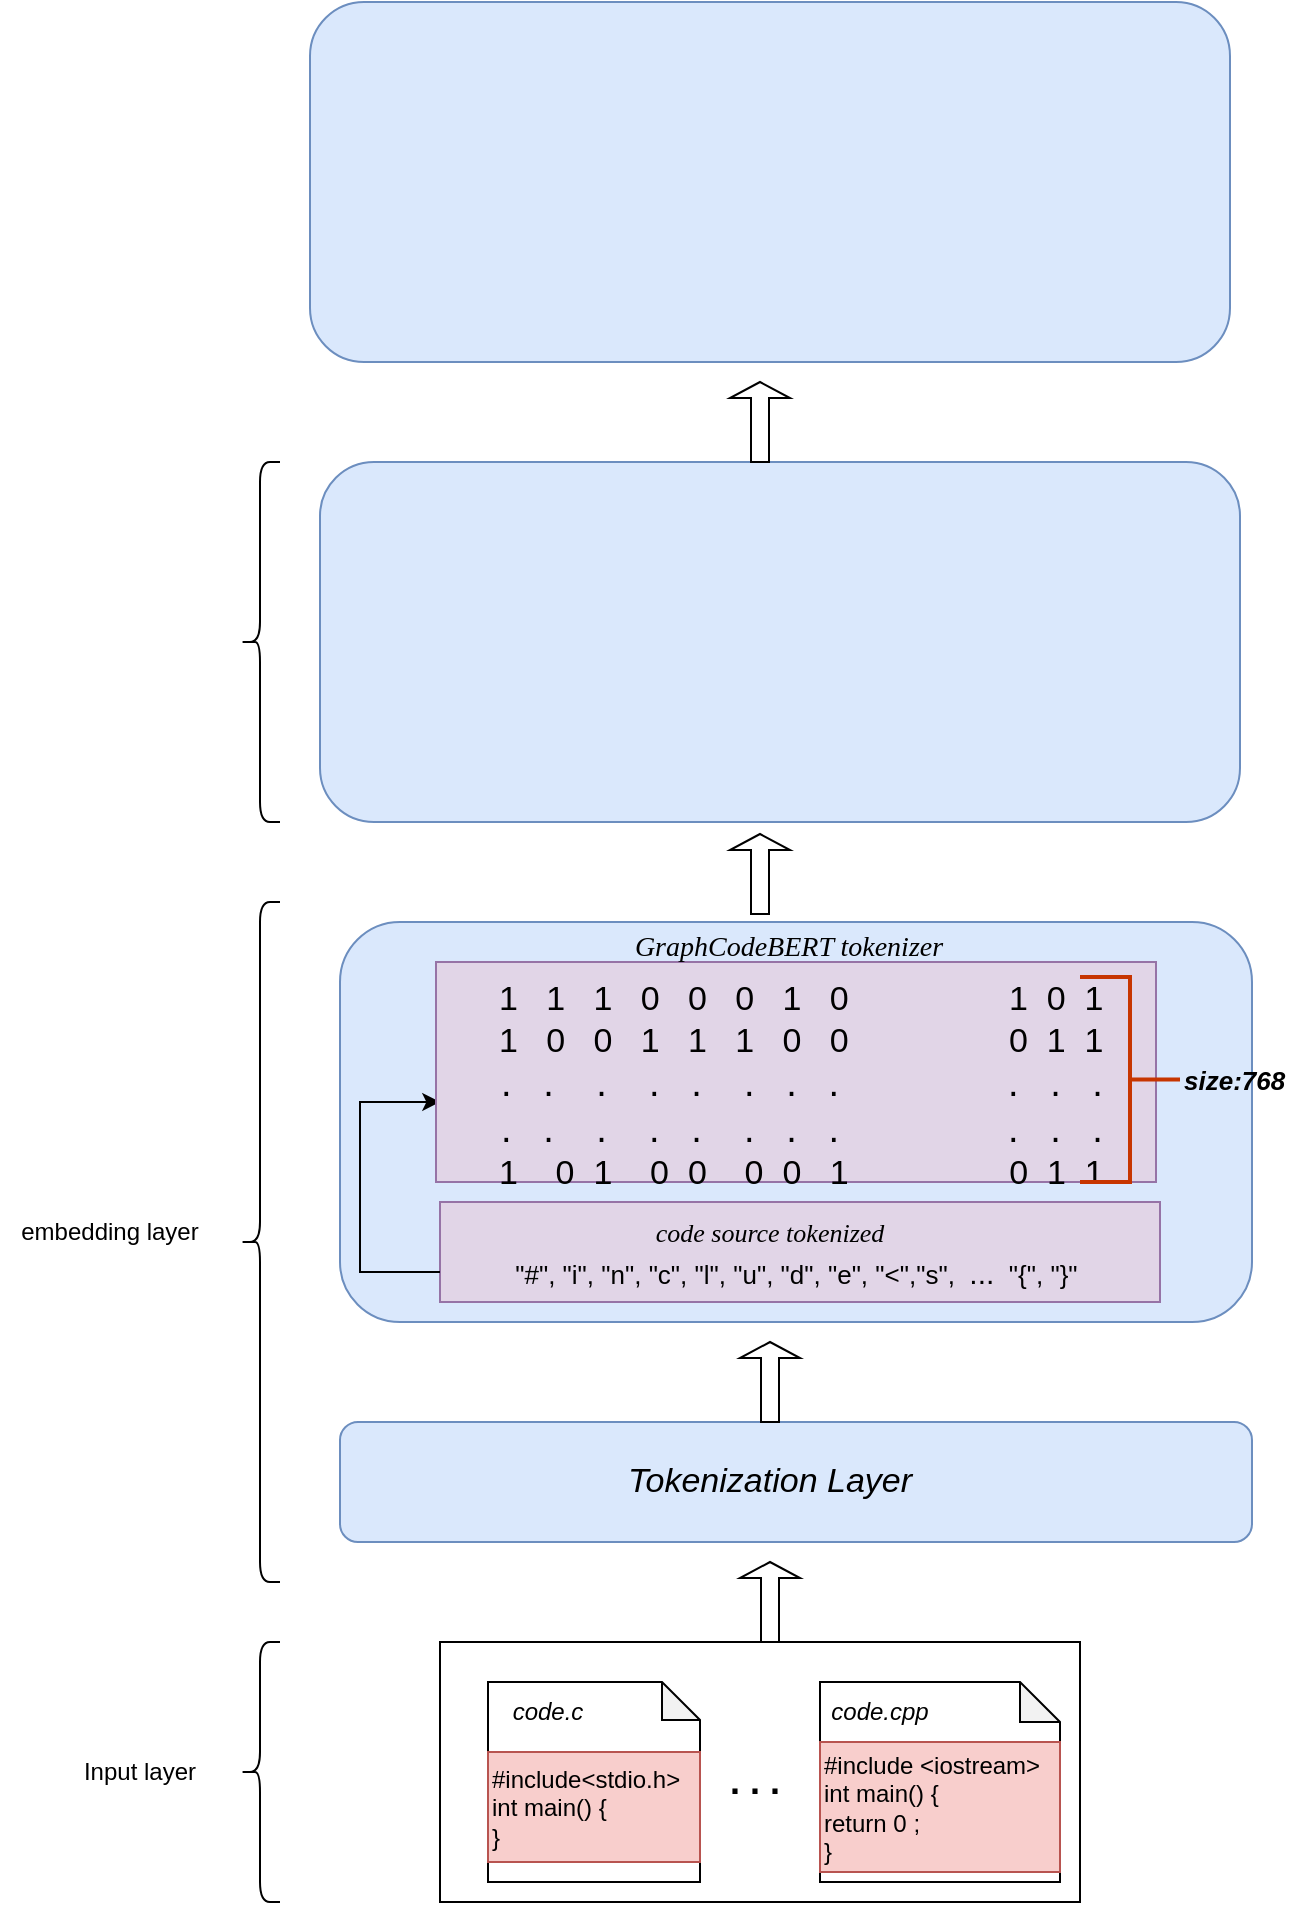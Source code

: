 <mxfile version="24.6.2" type="github">
  <diagram name="Page-1" id="ndFlclTGQ-r0OjpnFzX9">
    <mxGraphModel dx="1114" dy="1761" grid="1" gridSize="10" guides="1" tooltips="1" connect="1" arrows="1" fold="1" page="1" pageScale="1" pageWidth="827" pageHeight="1169" math="0" shadow="0">
      <root>
        <mxCell id="0" />
        <mxCell id="1" parent="0" />
        <mxCell id="08KLOJ0HgdKlxMjKVlnE-74" value="" style="rounded=0;whiteSpace=wrap;html=1;" vertex="1" parent="1">
          <mxGeometry x="280" y="-180" width="320" height="130" as="geometry" />
        </mxCell>
        <mxCell id="08KLOJ0HgdKlxMjKVlnE-73" value="" style="shape=note;whiteSpace=wrap;html=1;backgroundOutline=1;darkOpacity=0.05;size=19;" vertex="1" parent="1">
          <mxGeometry x="304" y="-160" width="106" height="100" as="geometry" />
        </mxCell>
        <mxCell id="08KLOJ0HgdKlxMjKVlnE-75" value="" style="shape=note;whiteSpace=wrap;html=1;backgroundOutline=1;darkOpacity=0.05;size=20;" vertex="1" parent="1">
          <mxGeometry x="470" y="-160" width="120" height="100" as="geometry" />
        </mxCell>
        <mxCell id="08KLOJ0HgdKlxMjKVlnE-78" value="#include&amp;lt;stdio.h&amp;gt;&lt;br&gt;int main() {&lt;div&gt;}&lt;/div&gt;" style="text;html=1;align=left;verticalAlign=middle;whiteSpace=wrap;rounded=0;fillColor=#f8cecc;strokeColor=#b85450;" vertex="1" parent="1">
          <mxGeometry x="304" y="-125" width="106" height="55" as="geometry" />
        </mxCell>
        <mxCell id="08KLOJ0HgdKlxMjKVlnE-79" value="#include &amp;lt;iostream&amp;gt;&lt;div&gt;int main() {&lt;/div&gt;&lt;div&gt;return 0 ;&lt;/div&gt;&lt;div&gt;}&lt;/div&gt;" style="text;html=1;align=left;verticalAlign=middle;whiteSpace=wrap;rounded=0;fillColor=#f8cecc;strokeColor=#b85450;" vertex="1" parent="1">
          <mxGeometry x="470" y="-130" width="120" height="65" as="geometry" />
        </mxCell>
        <mxCell id="08KLOJ0HgdKlxMjKVlnE-81" value="&lt;i&gt;code.c&lt;/i&gt;" style="text;html=1;align=center;verticalAlign=middle;whiteSpace=wrap;rounded=0;" vertex="1" parent="1">
          <mxGeometry x="304" y="-160" width="60" height="30" as="geometry" />
        </mxCell>
        <mxCell id="08KLOJ0HgdKlxMjKVlnE-82" value="&lt;i&gt;code.cpp&lt;/i&gt;" style="text;html=1;align=center;verticalAlign=middle;whiteSpace=wrap;rounded=0;" vertex="1" parent="1">
          <mxGeometry x="470" y="-160" width="60" height="30" as="geometry" />
        </mxCell>
        <mxCell id="08KLOJ0HgdKlxMjKVlnE-84" value="" style="shape=curlyBracket;whiteSpace=wrap;html=1;rounded=1;labelPosition=left;verticalLabelPosition=middle;align=right;verticalAlign=middle;" vertex="1" parent="1">
          <mxGeometry x="180" y="-180" width="20" height="130" as="geometry" />
        </mxCell>
        <mxCell id="08KLOJ0HgdKlxMjKVlnE-86" value="Input layer" style="text;html=1;align=center;verticalAlign=middle;whiteSpace=wrap;rounded=0;" vertex="1" parent="1">
          <mxGeometry x="100" y="-130" width="60" height="30" as="geometry" />
        </mxCell>
        <mxCell id="08KLOJ0HgdKlxMjKVlnE-87" value="" style="rounded=1;whiteSpace=wrap;html=1;fillColor=#dae8fc;strokeColor=#6c8ebf;" vertex="1" parent="1">
          <mxGeometry x="230" y="-290" width="456" height="60" as="geometry" />
        </mxCell>
        <mxCell id="08KLOJ0HgdKlxMjKVlnE-91" value="&lt;b style=&quot;font-size: 18px;&quot;&gt;. . .&amp;nbsp;&lt;/b&gt;" style="text;html=1;align=center;verticalAlign=middle;whiteSpace=wrap;rounded=0;" vertex="1" parent="1">
          <mxGeometry x="410" y="-125" width="60" height="30" as="geometry" />
        </mxCell>
        <mxCell id="08KLOJ0HgdKlxMjKVlnE-92" value="" style="shape=curlyBracket;whiteSpace=wrap;html=1;rounded=1;labelPosition=left;verticalLabelPosition=middle;align=right;verticalAlign=middle;size=0.5;" vertex="1" parent="1">
          <mxGeometry x="180" y="-550" width="20" height="340" as="geometry" />
        </mxCell>
        <mxCell id="08KLOJ0HgdKlxMjKVlnE-94" value="embedding layer" style="text;html=1;align=center;verticalAlign=middle;whiteSpace=wrap;rounded=0;" vertex="1" parent="1">
          <mxGeometry x="60" y="-400" width="110" height="30" as="geometry" />
        </mxCell>
        <mxCell id="08KLOJ0HgdKlxMjKVlnE-95" value="" style="rounded=1;whiteSpace=wrap;html=1;fillColor=#dae8fc;strokeColor=#6c8ebf;" vertex="1" parent="1">
          <mxGeometry x="230" y="-540" width="456" height="200" as="geometry" />
        </mxCell>
        <mxCell id="08KLOJ0HgdKlxMjKVlnE-96" value="" style="shape=singleArrow;direction=north;whiteSpace=wrap;html=1;" vertex="1" parent="1">
          <mxGeometry x="430" y="-220" width="30" height="40" as="geometry" />
        </mxCell>
        <mxCell id="08KLOJ0HgdKlxMjKVlnE-97" value="" style="shape=singleArrow;direction=north;whiteSpace=wrap;html=1;" vertex="1" parent="1">
          <mxGeometry x="430" y="-330" width="30" height="40" as="geometry" />
        </mxCell>
        <mxCell id="08KLOJ0HgdKlxMjKVlnE-98" value="&lt;font style=&quot;font-size: 17px;&quot;&gt;&lt;i&gt;Tokenization Layer&lt;/i&gt;&lt;/font&gt;" style="text;html=1;align=center;verticalAlign=middle;whiteSpace=wrap;rounded=0;" vertex="1" parent="1">
          <mxGeometry x="310" y="-275" width="270" height="30" as="geometry" />
        </mxCell>
        <mxCell id="08KLOJ0HgdKlxMjKVlnE-99" value="" style="rounded=0;whiteSpace=wrap;html=1;fillColor=#e1d5e7;strokeColor=#9673a6;" vertex="1" parent="1">
          <mxGeometry x="280" y="-400" width="360" height="50" as="geometry" />
        </mxCell>
        <mxCell id="08KLOJ0HgdKlxMjKVlnE-100" value="&lt;i&gt;&lt;font face=&quot;Times New Roman&quot; style=&quot;font-size: 13px;&quot;&gt;code source tokenized&lt;/font&gt;&lt;/i&gt;" style="text;html=1;align=center;verticalAlign=middle;whiteSpace=wrap;rounded=0;" vertex="1" parent="1">
          <mxGeometry x="385" y="-400" width="120" height="30" as="geometry" />
        </mxCell>
        <mxCell id="08KLOJ0HgdKlxMjKVlnE-105" value="" style="edgeStyle=orthogonalEdgeStyle;rounded=0;orthogonalLoop=1;jettySize=auto;html=1;entryX=0.006;entryY=0.636;entryDx=0;entryDy=0;entryPerimeter=0;" edge="1" parent="1" source="08KLOJ0HgdKlxMjKVlnE-101" target="08KLOJ0HgdKlxMjKVlnE-104">
          <mxGeometry relative="1" as="geometry">
            <Array as="points">
              <mxPoint x="240" y="-365" />
              <mxPoint x="240" y="-450" />
            </Array>
          </mxGeometry>
        </mxCell>
        <mxCell id="08KLOJ0HgdKlxMjKVlnE-101" value="&lt;font style=&quot;font-size: 13px;&quot;&gt;&quot;#&quot;, &quot;i&quot;, &quot;n&quot;, &quot;c&quot;, &quot;l&quot;, &quot;u&quot;, &quot;d&quot;, &quot;e&quot;, &quot;&amp;lt;&quot;,&quot;s&quot;,&amp;nbsp; &lt;/font&gt;&lt;font style=&quot;font-size: 15px;&quot;&gt;...&lt;/font&gt;&lt;font style=&quot;font-size: 13px;&quot;&gt;&amp;nbsp; &quot;{&quot;, &quot;}&quot;&amp;nbsp;&lt;/font&gt;" style="text;html=1;align=center;verticalAlign=middle;whiteSpace=wrap;rounded=0;" vertex="1" parent="1">
          <mxGeometry x="280" y="-380" width="360" height="30" as="geometry" />
        </mxCell>
        <mxCell id="08KLOJ0HgdKlxMjKVlnE-104" value="" style="rounded=0;whiteSpace=wrap;html=1;fillColor=#e1d5e7;strokeColor=#9673a6;" vertex="1" parent="1">
          <mxGeometry x="278" y="-520" width="360" height="110" as="geometry" />
        </mxCell>
        <mxCell id="08KLOJ0HgdKlxMjKVlnE-106" value="&lt;div&gt;&lt;br&gt;&lt;/div&gt;&lt;font style=&quot;font-size: 17px;&quot;&gt;&amp;nbsp; 1&amp;nbsp; &amp;nbsp;1&amp;nbsp; &amp;nbsp;1&amp;nbsp; &amp;nbsp;0&amp;nbsp; &amp;nbsp;0&amp;nbsp; &amp;nbsp;0&amp;nbsp; &amp;nbsp;1&amp;nbsp; &amp;nbsp;0&amp;nbsp; &amp;nbsp; &amp;nbsp; &amp;nbsp;&lt;span style=&quot;white-space: pre;&quot;&gt;&#x9;&lt;/span&gt;&lt;span style=&quot;white-space: pre;&quot;&gt;&#x9;&lt;/span&gt;1&amp;nbsp; 0&amp;nbsp; 1&lt;/font&gt;&lt;div style=&quot;font-size: 17px;&quot;&gt;&lt;font style=&quot;font-size: 17px;&quot;&gt;&amp;nbsp; 1&amp;nbsp; &amp;nbsp;0&amp;nbsp; &amp;nbsp;0&amp;nbsp; &amp;nbsp;1&amp;nbsp; &amp;nbsp;1&amp;nbsp; &amp;nbsp;1&amp;nbsp; &amp;nbsp;0&amp;nbsp; &amp;nbsp;0&amp;nbsp; &amp;nbsp; &amp;nbsp; &amp;nbsp;&lt;span style=&quot;white-space: pre;&quot;&gt;&#x9;&lt;/span&gt;&lt;span style=&quot;white-space: pre;&quot;&gt;&#x9;&lt;/span&gt;0&amp;nbsp; 1&amp;nbsp; 1&lt;/font&gt;&lt;/div&gt;&lt;div style=&quot;font-size: 19px;&quot;&gt;&lt;font style=&quot;font-size: 19px;&quot;&gt;&amp;nbsp; .&amp;nbsp; &amp;nbsp;.&amp;nbsp; &amp;nbsp; .&amp;nbsp; &amp;nbsp; .&amp;nbsp; &amp;nbsp;.&amp;nbsp; &amp;nbsp; .&amp;nbsp; &amp;nbsp;.&amp;nbsp; &amp;nbsp;.&amp;nbsp; &amp;nbsp; &amp;nbsp;&lt;span style=&quot;white-space: pre;&quot;&gt;&#x9;&lt;/span&gt;&lt;span style=&quot;white-space: pre;&quot;&gt;&#x9;&lt;/span&gt;&amp;nbsp; .&amp;nbsp; &amp;nbsp;.&amp;nbsp; &amp;nbsp;.&lt;/font&gt;&lt;/div&gt;&lt;div style=&quot;font-size: 19px;&quot;&gt;&lt;span style=&quot;background-color: initial;&quot;&gt;&amp;nbsp; .&amp;nbsp; &amp;nbsp;.&amp;nbsp; &amp;nbsp; .&amp;nbsp; &amp;nbsp; .&amp;nbsp; &amp;nbsp;.&amp;nbsp; &amp;nbsp; .&amp;nbsp; &amp;nbsp;.&amp;nbsp; &amp;nbsp;.&amp;nbsp; &amp;nbsp; &amp;nbsp;&lt;span style=&quot;white-space: pre;&quot;&gt;&#x9;&lt;/span&gt;&lt;span style=&quot;white-space: pre;&quot;&gt;&#x9;&lt;/span&gt;&amp;nbsp; .&amp;nbsp; &amp;nbsp;.&amp;nbsp; &amp;nbsp;.&lt;/span&gt;&lt;br&gt;&lt;/div&gt;&lt;div style=&quot;&quot;&gt;&lt;span style=&quot;background-color: initial;&quot;&gt;&lt;font style=&quot;font-size: 17px;&quot;&gt;&amp;nbsp; 1&amp;nbsp; &amp;nbsp; 0&amp;nbsp; 1&amp;nbsp; &amp;nbsp; 0&amp;nbsp; 0&amp;nbsp; &amp;nbsp; 0&amp;nbsp; 0&amp;nbsp; &amp;nbsp;1&amp;nbsp; &amp;nbsp; &amp;nbsp; &amp;nbsp; &amp;nbsp; &amp;nbsp; &amp;nbsp; &amp;nbsp; &amp;nbsp;0&amp;nbsp; 1&amp;nbsp; 1&amp;nbsp;&amp;nbsp;&lt;/font&gt;&lt;/span&gt;&lt;br&gt;&lt;/div&gt;" style="text;html=1;align=left;verticalAlign=middle;whiteSpace=wrap;rounded=0;" vertex="1" parent="1">
          <mxGeometry x="298" y="-510" width="340" height="90" as="geometry" />
        </mxCell>
        <mxCell id="08KLOJ0HgdKlxMjKVlnE-107" value="" style="strokeWidth=2;html=1;shape=mxgraph.flowchart.annotation_2;align=left;labelPosition=right;pointerEvents=1;direction=west;fillColor=#fa6800;strokeColor=#C73500;fontColor=#000000;" vertex="1" parent="1">
          <mxGeometry x="600" y="-512.5" width="50" height="102.5" as="geometry" />
        </mxCell>
        <mxCell id="08KLOJ0HgdKlxMjKVlnE-108" value="&lt;i&gt;&lt;b&gt;&lt;font style=&quot;font-size: 13px;&quot;&gt;size:768&lt;/font&gt;&lt;/b&gt;&lt;/i&gt;" style="text;html=1;align=left;verticalAlign=middle;whiteSpace=wrap;rounded=0;" vertex="1" parent="1">
          <mxGeometry x="650" y="-476.25" width="60" height="30" as="geometry" />
        </mxCell>
        <mxCell id="08KLOJ0HgdKlxMjKVlnE-109" value="&lt;i&gt;&lt;font style=&quot;font-size: 14px;&quot; face=&quot;Times New Roman&quot;&gt;GraphCodeBERT tokenizer&lt;/font&gt;&lt;/i&gt;" style="text;html=1;align=center;verticalAlign=middle;resizable=0;points=[];autosize=1;strokeColor=none;fillColor=none;" vertex="1" parent="1">
          <mxGeometry x="364" y="-542.5" width="180" height="30" as="geometry" />
        </mxCell>
        <mxCell id="08KLOJ0HgdKlxMjKVlnE-110" value="" style="shape=singleArrow;direction=north;whiteSpace=wrap;html=1;" vertex="1" parent="1">
          <mxGeometry x="425" y="-584" width="30" height="40" as="geometry" />
        </mxCell>
        <mxCell id="08KLOJ0HgdKlxMjKVlnE-111" value="" style="rounded=1;whiteSpace=wrap;html=1;fillColor=#dae8fc;strokeColor=#6c8ebf;" vertex="1" parent="1">
          <mxGeometry x="220" y="-770" width="460" height="180" as="geometry" />
        </mxCell>
        <mxCell id="08KLOJ0HgdKlxMjKVlnE-112" value="" style="rounded=1;whiteSpace=wrap;html=1;fillColor=#dae8fc;strokeColor=#6c8ebf;" vertex="1" parent="1">
          <mxGeometry x="215" y="-1000" width="460" height="180" as="geometry" />
        </mxCell>
        <mxCell id="08KLOJ0HgdKlxMjKVlnE-113" value="" style="shape=singleArrow;direction=north;whiteSpace=wrap;html=1;" vertex="1" parent="1">
          <mxGeometry x="425" y="-810" width="30" height="40" as="geometry" />
        </mxCell>
        <mxCell id="08KLOJ0HgdKlxMjKVlnE-114" value="" style="shape=curlyBracket;whiteSpace=wrap;html=1;rounded=1;labelPosition=left;verticalLabelPosition=middle;align=right;verticalAlign=middle;" vertex="1" parent="1">
          <mxGeometry x="180" y="-770" width="20" height="180" as="geometry" />
        </mxCell>
      </root>
    </mxGraphModel>
  </diagram>
</mxfile>
